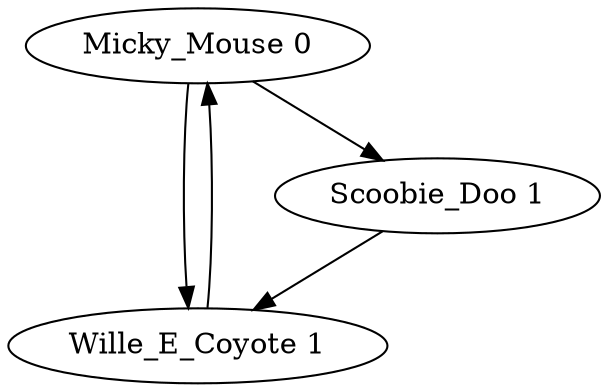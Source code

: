 digraph G {
	Micky_Mouse[label= "Micky_Mouse 0"];
	Micky_Mouse -> Wille_E_Coyote
	Micky_Mouse -> Scoobie_Doo
	Wille_E_Coyote[label= "Wille_E_Coyote 1"];
	Wille_E_Coyote -> Micky_Mouse
	Scoobie_Doo[label= "Scoobie_Doo 1"];
	Scoobie_Doo -> Wille_E_Coyote
}